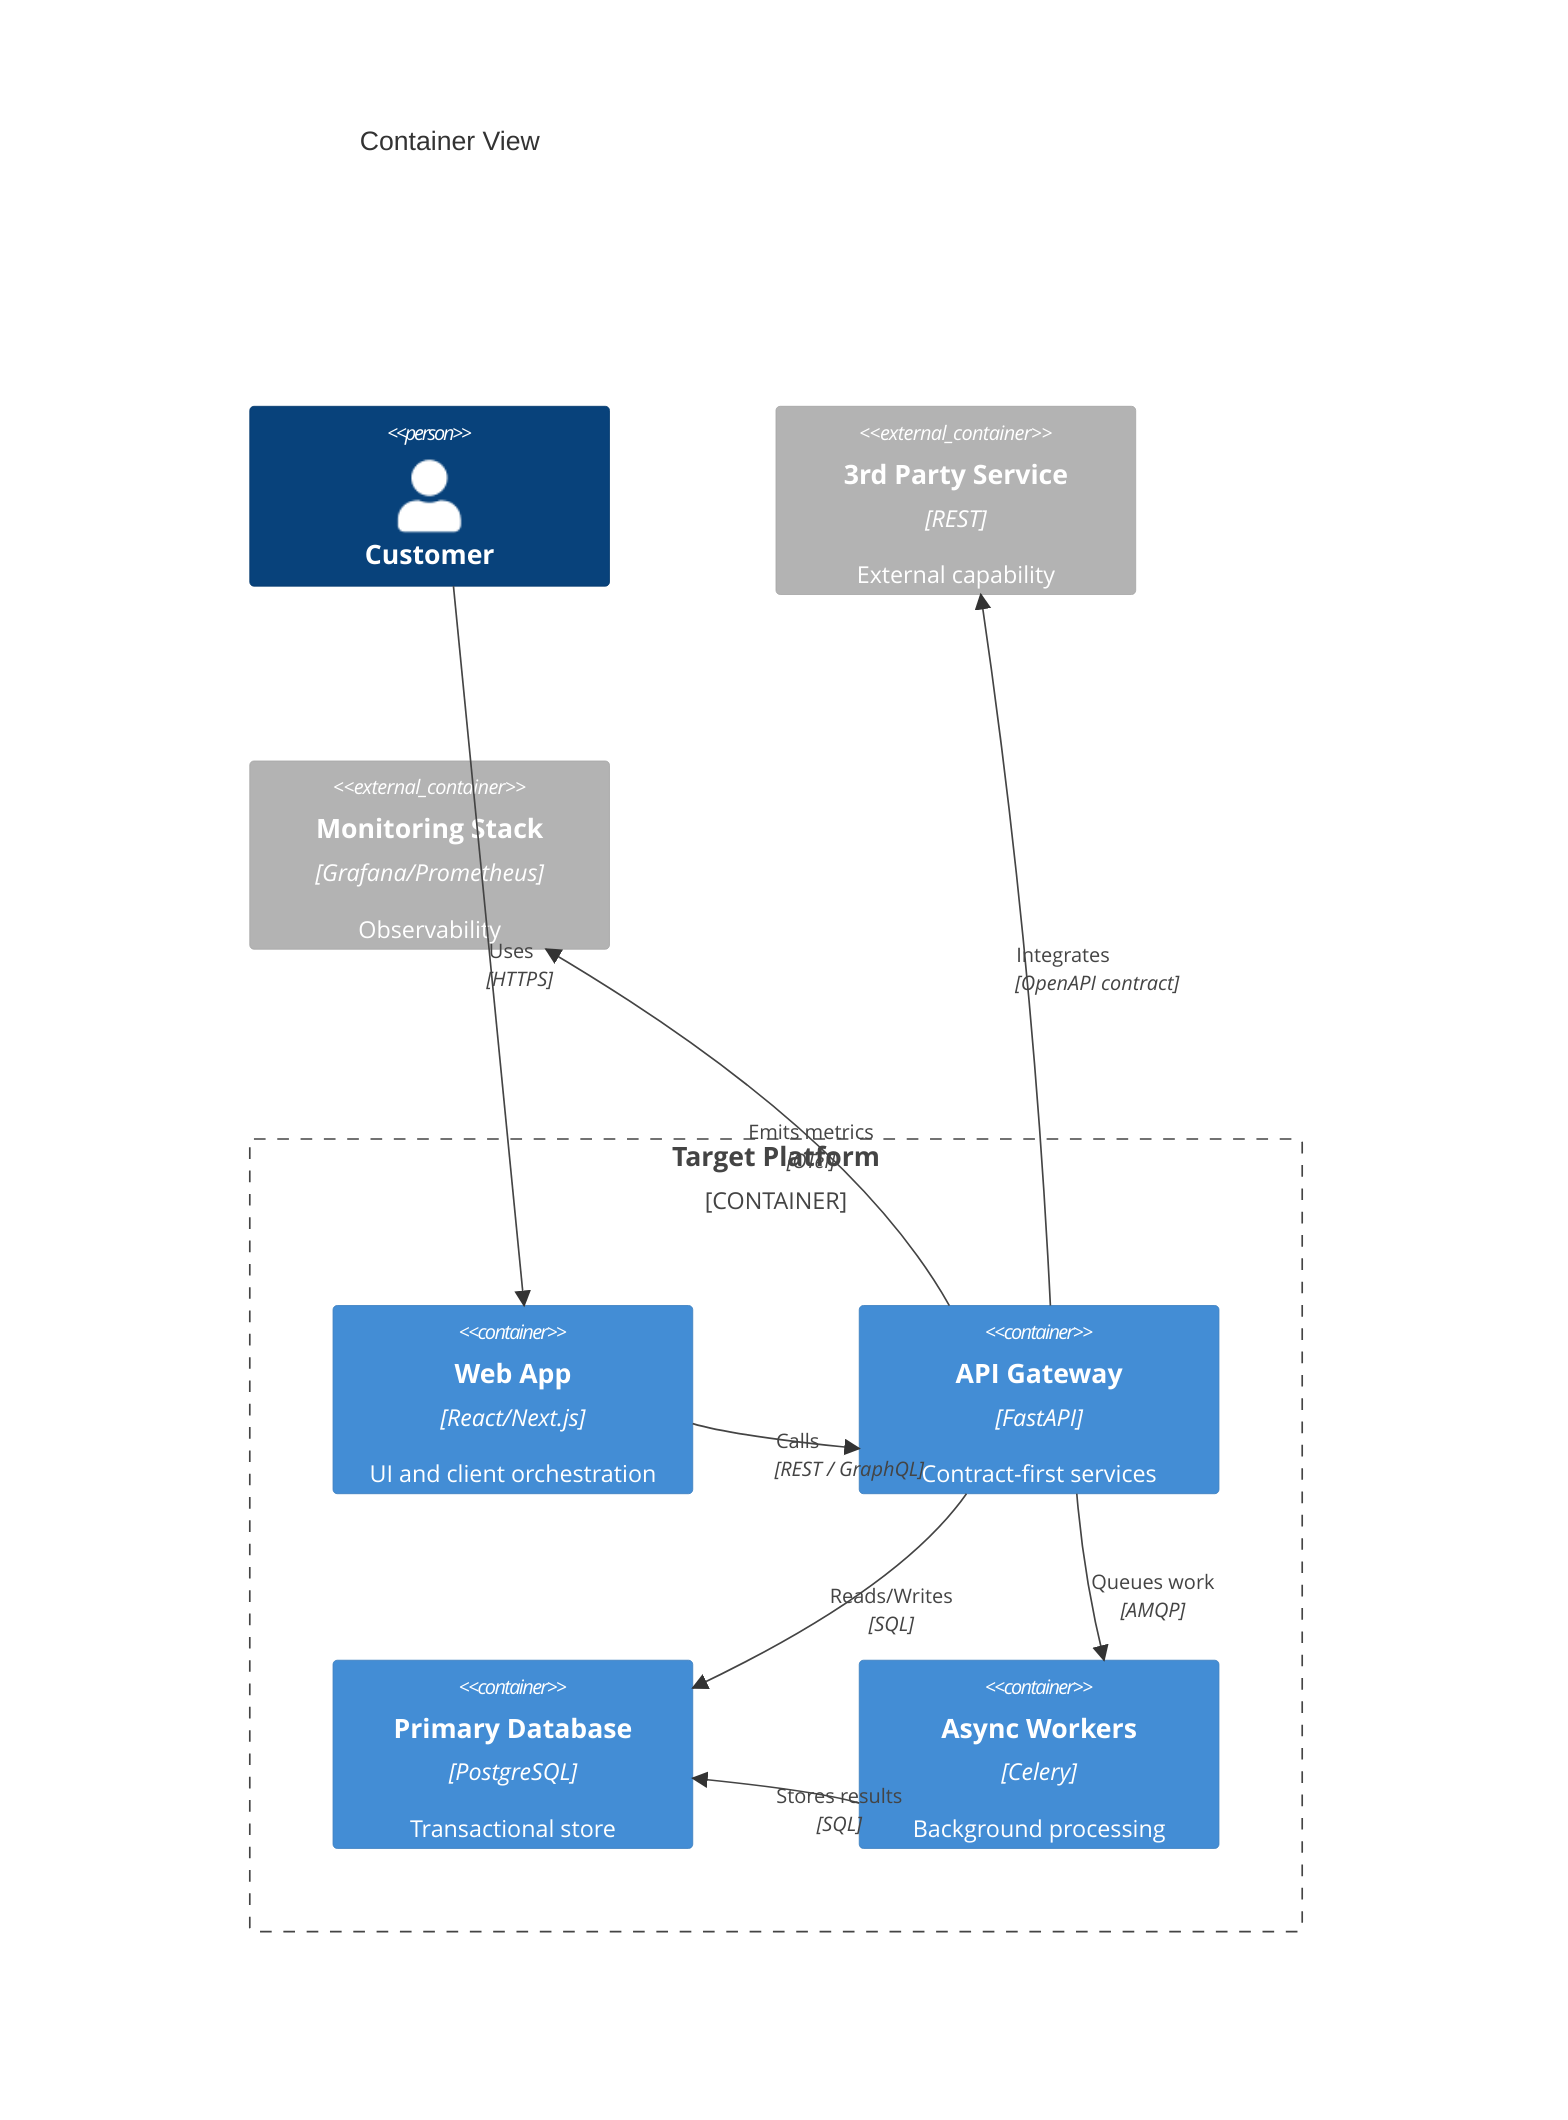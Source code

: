 %% C4 Container Diagram (Mermaid)
C4Container
    title Container View
    Person(customer, "Customer")
    Container_Boundary(system, "Target Platform") {
        Container(web_app, "Web App", "React/Next.js", "UI and client orchestration")
        Container(api, "API Gateway", "FastAPI", "Contract-first services")
        Container(db, "Primary Database", "PostgreSQL", "Transactional store")
        Container(job, "Async Workers", "Celery", "Background processing")
    }
    Container_Ext(third_party, "3rd Party Service", "REST", "External capability")
    Container_Ext(monitoring, "Monitoring Stack", "Grafana/Prometheus", "Observability")

    Rel(customer, web_app, "Uses", "HTTPS")
    Rel(web_app, api, "Calls", "REST / GraphQL")
    Rel(api, db, "Reads/Writes", "SQL")
    Rel(api, job, "Queues work", "AMQP")
    Rel(job, db, "Stores results", "SQL")
    Rel(api, third_party, "Integrates", "OpenAPI contract")
    Rel(api, monitoring, "Emits metrics", "OTel")